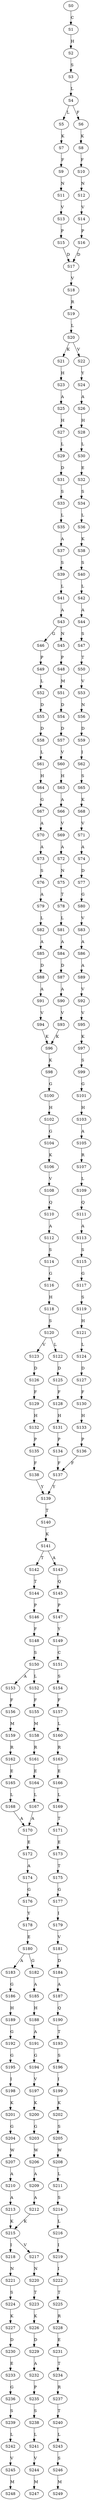 strict digraph  {
	S0 -> S1 [ label = C ];
	S1 -> S2 [ label = H ];
	S2 -> S3 [ label = S ];
	S3 -> S4 [ label = L ];
	S4 -> S5 [ label = L ];
	S4 -> S6 [ label = F ];
	S5 -> S7 [ label = K ];
	S6 -> S8 [ label = K ];
	S7 -> S9 [ label = F ];
	S8 -> S10 [ label = F ];
	S9 -> S11 [ label = N ];
	S10 -> S12 [ label = N ];
	S11 -> S13 [ label = V ];
	S12 -> S14 [ label = V ];
	S13 -> S15 [ label = P ];
	S14 -> S16 [ label = P ];
	S15 -> S17 [ label = D ];
	S16 -> S17 [ label = D ];
	S17 -> S18 [ label = V ];
	S18 -> S19 [ label = R ];
	S19 -> S20 [ label = L ];
	S20 -> S21 [ label = K ];
	S20 -> S22 [ label = V ];
	S21 -> S23 [ label = H ];
	S22 -> S24 [ label = Y ];
	S23 -> S25 [ label = A ];
	S24 -> S26 [ label = A ];
	S25 -> S27 [ label = H ];
	S26 -> S28 [ label = H ];
	S27 -> S29 [ label = L ];
	S28 -> S30 [ label = L ];
	S29 -> S31 [ label = D ];
	S30 -> S32 [ label = E ];
	S31 -> S33 [ label = S ];
	S32 -> S34 [ label = S ];
	S33 -> S35 [ label = L ];
	S34 -> S36 [ label = L ];
	S35 -> S37 [ label = A ];
	S36 -> S38 [ label = K ];
	S37 -> S39 [ label = S ];
	S38 -> S40 [ label = S ];
	S39 -> S41 [ label = L ];
	S40 -> S42 [ label = L ];
	S41 -> S43 [ label = A ];
	S42 -> S44 [ label = A ];
	S43 -> S45 [ label = N ];
	S43 -> S46 [ label = G ];
	S44 -> S47 [ label = S ];
	S45 -> S48 [ label = P ];
	S46 -> S49 [ label = P ];
	S47 -> S50 [ label = T ];
	S48 -> S51 [ label = M ];
	S49 -> S52 [ label = L ];
	S50 -> S53 [ label = V ];
	S51 -> S54 [ label = D ];
	S52 -> S55 [ label = D ];
	S53 -> S56 [ label = N ];
	S54 -> S57 [ label = D ];
	S55 -> S58 [ label = D ];
	S56 -> S59 [ label = D ];
	S57 -> S60 [ label = V ];
	S58 -> S61 [ label = L ];
	S59 -> S62 [ label = I ];
	S60 -> S63 [ label = H ];
	S61 -> S64 [ label = H ];
	S62 -> S65 [ label = S ];
	S63 -> S66 [ label = A ];
	S64 -> S67 [ label = G ];
	S65 -> S68 [ label = K ];
	S66 -> S69 [ label = V ];
	S67 -> S70 [ label = A ];
	S68 -> S71 [ label = V ];
	S69 -> S72 [ label = A ];
	S70 -> S73 [ label = A ];
	S71 -> S74 [ label = A ];
	S72 -> S75 [ label = N ];
	S73 -> S76 [ label = S ];
	S74 -> S77 [ label = D ];
	S75 -> S78 [ label = T ];
	S76 -> S79 [ label = A ];
	S77 -> S80 [ label = G ];
	S78 -> S81 [ label = L ];
	S79 -> S82 [ label = L ];
	S80 -> S83 [ label = V ];
	S81 -> S84 [ label = A ];
	S82 -> S85 [ label = A ];
	S83 -> S86 [ label = A ];
	S84 -> S87 [ label = D ];
	S85 -> S88 [ label = D ];
	S86 -> S89 [ label = A ];
	S87 -> S90 [ label = A ];
	S88 -> S91 [ label = A ];
	S89 -> S92 [ label = V ];
	S90 -> S93 [ label = V ];
	S91 -> S94 [ label = V ];
	S92 -> S95 [ label = V ];
	S93 -> S96 [ label = K ];
	S94 -> S96 [ label = K ];
	S95 -> S97 [ label = K ];
	S96 -> S98 [ label = K ];
	S97 -> S99 [ label = S ];
	S98 -> S100 [ label = G ];
	S99 -> S101 [ label = G ];
	S100 -> S102 [ label = H ];
	S101 -> S103 [ label = H ];
	S102 -> S104 [ label = G ];
	S103 -> S105 [ label = A ];
	S104 -> S106 [ label = K ];
	S105 -> S107 [ label = R ];
	S106 -> S108 [ label = V ];
	S107 -> S109 [ label = L ];
	S108 -> S110 [ label = Q ];
	S109 -> S111 [ label = Q ];
	S110 -> S112 [ label = A ];
	S111 -> S113 [ label = A ];
	S112 -> S114 [ label = S ];
	S113 -> S115 [ label = S ];
	S114 -> S116 [ label = G ];
	S115 -> S117 [ label = G ];
	S116 -> S118 [ label = H ];
	S117 -> S119 [ label = S ];
	S118 -> S120 [ label = S ];
	S119 -> S121 [ label = H ];
	S120 -> S122 [ label = L ];
	S120 -> S123 [ label = V ];
	S121 -> S124 [ label = L ];
	S122 -> S125 [ label = D ];
	S123 -> S126 [ label = D ];
	S124 -> S127 [ label = D ];
	S125 -> S128 [ label = F ];
	S126 -> S129 [ label = F ];
	S127 -> S130 [ label = F ];
	S128 -> S131 [ label = H ];
	S129 -> S132 [ label = H ];
	S130 -> S133 [ label = H ];
	S131 -> S134 [ label = P ];
	S132 -> S135 [ label = P ];
	S133 -> S136 [ label = P ];
	S134 -> S137 [ label = F ];
	S135 -> S138 [ label = F ];
	S136 -> S137 [ label = F ];
	S137 -> S139 [ label = Y ];
	S138 -> S139 [ label = Y ];
	S139 -> S140 [ label = T ];
	S140 -> S141 [ label = K ];
	S141 -> S142 [ label = T ];
	S141 -> S143 [ label = A ];
	S142 -> S144 [ label = T ];
	S143 -> S145 [ label = Q ];
	S144 -> S146 [ label = P ];
	S145 -> S147 [ label = P ];
	S146 -> S148 [ label = F ];
	S147 -> S149 [ label = Y ];
	S148 -> S150 [ label = S ];
	S149 -> S151 [ label = C ];
	S150 -> S152 [ label = L ];
	S150 -> S153 [ label = A ];
	S151 -> S154 [ label = S ];
	S152 -> S155 [ label = F ];
	S153 -> S156 [ label = F ];
	S154 -> S157 [ label = F ];
	S155 -> S158 [ label = M ];
	S156 -> S159 [ label = M ];
	S157 -> S160 [ label = L ];
	S158 -> S161 [ label = R ];
	S159 -> S162 [ label = R ];
	S160 -> S163 [ label = R ];
	S161 -> S164 [ label = E ];
	S162 -> S165 [ label = E ];
	S163 -> S166 [ label = E ];
	S164 -> S167 [ label = L ];
	S165 -> S168 [ label = L ];
	S166 -> S169 [ label = L ];
	S167 -> S170 [ label = A ];
	S168 -> S170 [ label = A ];
	S169 -> S171 [ label = T ];
	S170 -> S172 [ label = E ];
	S171 -> S173 [ label = E ];
	S172 -> S174 [ label = A ];
	S173 -> S175 [ label = T ];
	S174 -> S176 [ label = G ];
	S175 -> S177 [ label = G ];
	S176 -> S178 [ label = Y ];
	S177 -> S179 [ label = I ];
	S178 -> S180 [ label = E ];
	S179 -> S181 [ label = V ];
	S180 -> S182 [ label = G ];
	S180 -> S183 [ label = A ];
	S181 -> S184 [ label = D ];
	S182 -> S185 [ label = A ];
	S183 -> S186 [ label = G ];
	S184 -> S187 [ label = A ];
	S185 -> S188 [ label = H ];
	S186 -> S189 [ label = H ];
	S187 -> S190 [ label = Q ];
	S188 -> S191 [ label = A ];
	S189 -> S192 [ label = G ];
	S190 -> S193 [ label = T ];
	S191 -> S194 [ label = G ];
	S192 -> S195 [ label = G ];
	S193 -> S196 [ label = S ];
	S194 -> S197 [ label = V ];
	S195 -> S198 [ label = I ];
	S196 -> S199 [ label = I ];
	S197 -> S200 [ label = K ];
	S198 -> S201 [ label = K ];
	S199 -> S202 [ label = K ];
	S200 -> S203 [ label = G ];
	S201 -> S204 [ label = G ];
	S202 -> S205 [ label = S ];
	S203 -> S206 [ label = W ];
	S204 -> S207 [ label = W ];
	S205 -> S208 [ label = W ];
	S206 -> S209 [ label = A ];
	S207 -> S210 [ label = A ];
	S208 -> S211 [ label = L ];
	S209 -> S212 [ label = A ];
	S210 -> S213 [ label = A ];
	S211 -> S214 [ label = S ];
	S212 -> S215 [ label = K ];
	S213 -> S215 [ label = K ];
	S214 -> S216 [ label = L ];
	S215 -> S217 [ label = V ];
	S215 -> S218 [ label = I ];
	S216 -> S219 [ label = I ];
	S217 -> S220 [ label = N ];
	S218 -> S221 [ label = N ];
	S219 -> S222 [ label = I ];
	S220 -> S223 [ label = T ];
	S221 -> S224 [ label = S ];
	S222 -> S225 [ label = T ];
	S223 -> S226 [ label = K ];
	S224 -> S227 [ label = K ];
	S225 -> S228 [ label = R ];
	S226 -> S229 [ label = D ];
	S227 -> S230 [ label = D ];
	S228 -> S231 [ label = E ];
	S229 -> S232 [ label = A ];
	S230 -> S233 [ label = E ];
	S231 -> S234 [ label = T ];
	S232 -> S235 [ label = P ];
	S233 -> S236 [ label = G ];
	S234 -> S237 [ label = R ];
	S235 -> S238 [ label = S ];
	S236 -> S239 [ label = S ];
	S237 -> S240 [ label = T ];
	S238 -> S241 [ label = L ];
	S239 -> S242 [ label = L ];
	S240 -> S243 [ label = L ];
	S241 -> S244 [ label = V ];
	S242 -> S245 [ label = V ];
	S243 -> S246 [ label = S ];
	S244 -> S247 [ label = M ];
	S245 -> S248 [ label = M ];
	S246 -> S249 [ label = M ];
}
